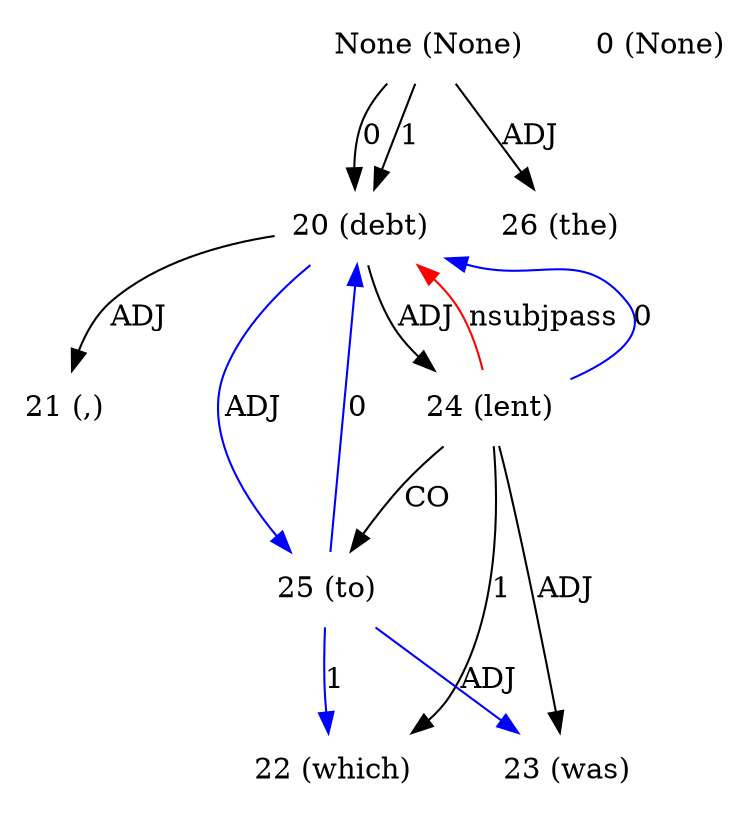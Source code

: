 digraph G{
edge [dir=forward]
node [shape=plaintext]

None [label="None (None)"]
None -> 20 [label="1"]
None [label="None (None)"]
None -> 20 [label="0"]
None [label="None (None)"]
None -> 26 [label="ADJ"]
0 [label="0 (None)"]
20 [label="20 (debt)"]
20 -> 21 [label="ADJ"]
20 -> 24 [label="ADJ"]
20 -> 25 [label="ADJ", color="blue"]
24 -> 20 [label="nsubjpass", color="red"]
21 [label="21 (,)"]
22 [label="22 (which)"]
23 [label="23 (was)"]
24 [label="24 (lent)"]
24 -> 22 [label="1"]
24 -> 25 [label="CO"]
24 -> 23 [label="ADJ"]
24 -> 20 [label="0", color="blue"]
25 [label="25 (to)"]
25 -> 22 [label="1", color="blue"]
25 -> 20 [label="0", color="blue"]
25 -> 23 [label="ADJ", color="blue"]
26 [label="26 (the)"]
}
